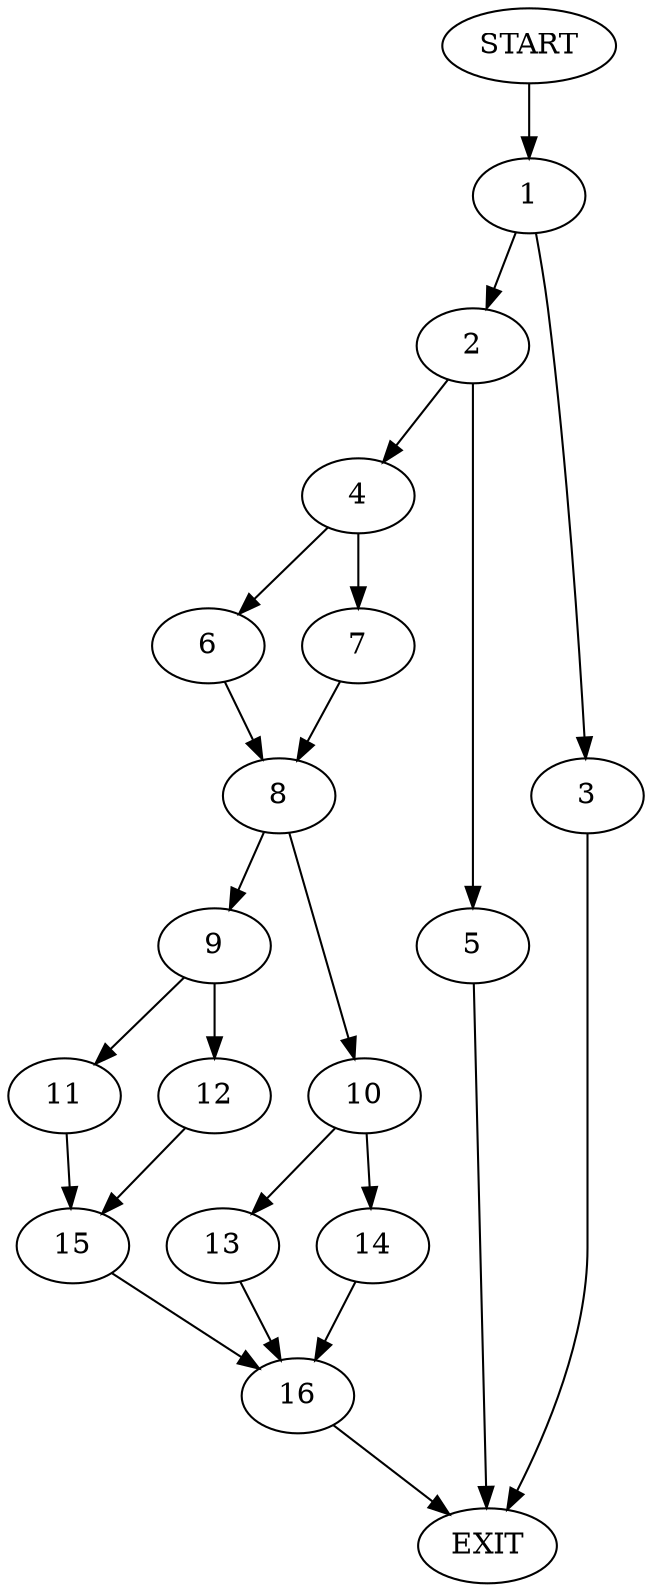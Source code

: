 digraph {
0 [label="START"]
17 [label="EXIT"]
0 -> 1
1 -> 2
1 -> 3
3 -> 17
2 -> 4
2 -> 5
5 -> 17
4 -> 6
4 -> 7
6 -> 8
7 -> 8
8 -> 9
8 -> 10
9 -> 11
9 -> 12
10 -> 13
10 -> 14
11 -> 15
12 -> 15
15 -> 16
16 -> 17
13 -> 16
14 -> 16
}
